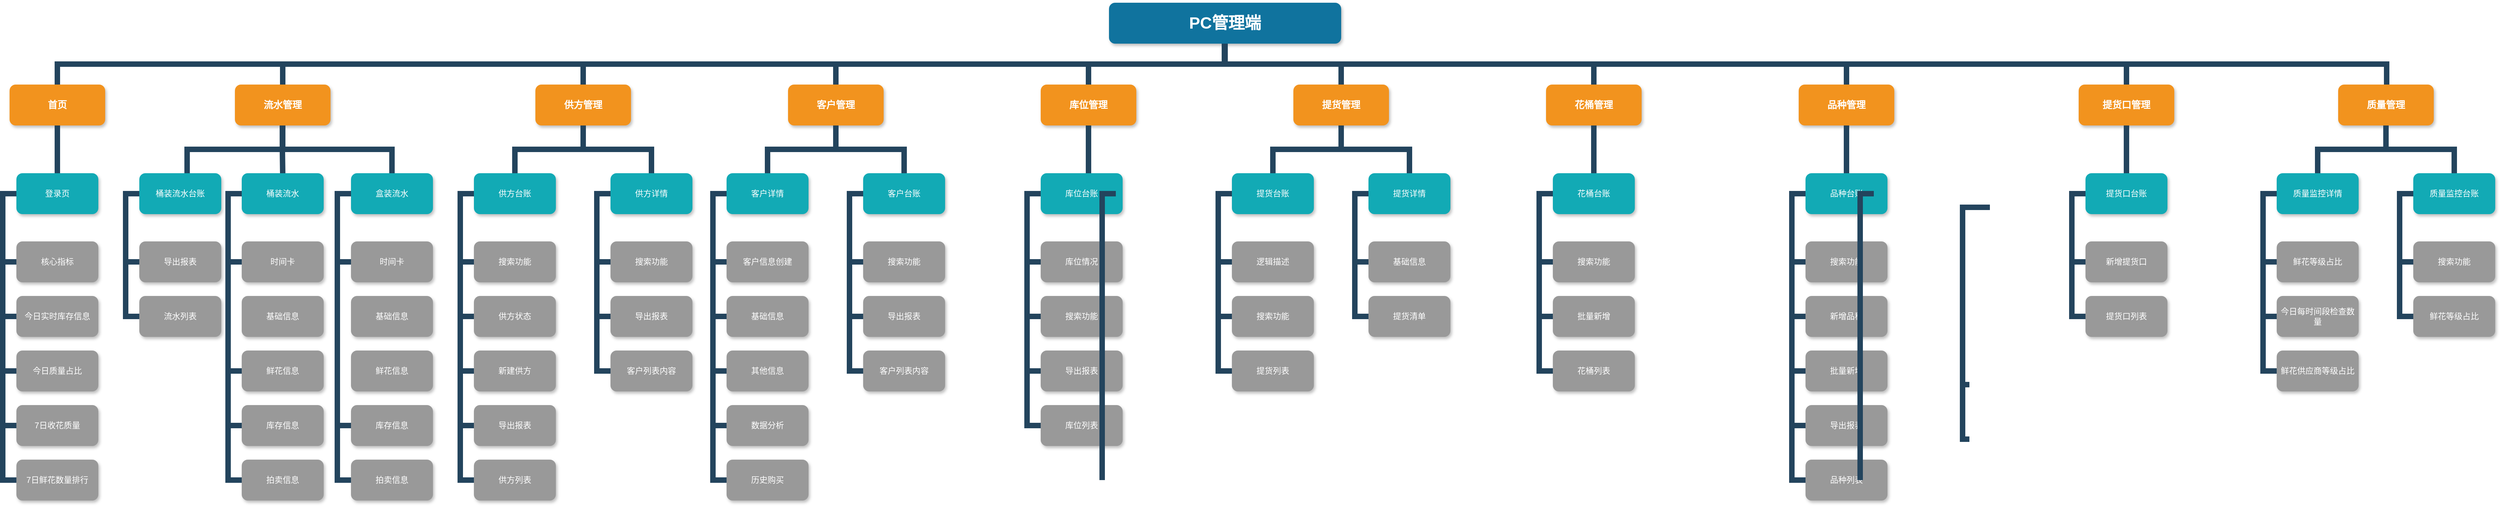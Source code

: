 <mxfile version="24.0.7" type="github">
  <diagram name="Page-1" id="64c3da0e-402f-94eb-ee01-a36477274f13">
    <mxGraphModel dx="3188" dy="1124" grid="1" gridSize="10" guides="1" tooltips="1" connect="1" arrows="1" fold="1" page="1" pageScale="1" pageWidth="1169" pageHeight="826" background="none" math="0" shadow="0">
      <root>
        <mxCell id="0" />
        <mxCell id="1" parent="0" />
        <mxCell id="2" value="PC管理端" style="whiteSpace=wrap;rounded=1;shadow=1;fillColor=#10739E;strokeColor=none;fontColor=#FFFFFF;fontStyle=1;fontSize=24" parent="1" vertex="1">
          <mxGeometry x="1000" y="50" width="340" height="60" as="geometry" />
        </mxCell>
        <mxCell id="3" value="供方管理" style="whiteSpace=wrap;rounded=1;fillColor=#F2931E;strokeColor=none;shadow=1;fontColor=#FFFFFF;fontStyle=1;fontSize=14" parent="1" vertex="1">
          <mxGeometry x="160" y="170.0" width="140" height="60" as="geometry" />
        </mxCell>
        <mxCell id="4" value="客户管理" style="whiteSpace=wrap;rounded=1;fillColor=#F2931E;strokeColor=none;shadow=1;fontColor=#FFFFFF;fontStyle=1;fontSize=14" parent="1" vertex="1">
          <mxGeometry x="530" y="170.0" width="140" height="60" as="geometry" />
        </mxCell>
        <mxCell id="5" value="品种管理" style="whiteSpace=wrap;rounded=1;fillColor=#F2931E;strokeColor=none;shadow=1;fontColor=#FFFFFF;fontStyle=1;fontSize=14" parent="1" vertex="1">
          <mxGeometry x="2010" y="170.0" width="140" height="60" as="geometry" />
        </mxCell>
        <mxCell id="6" value="库位管理" style="whiteSpace=wrap;rounded=1;fillColor=#F2931E;strokeColor=none;shadow=1;fontColor=#FFFFFF;fontStyle=1;fontSize=14" parent="1" vertex="1">
          <mxGeometry x="900" y="170.0" width="140" height="60" as="geometry" />
        </mxCell>
        <mxCell id="7" value="提货管理" style="whiteSpace=wrap;rounded=1;fillColor=#F2931E;strokeColor=none;shadow=1;fontColor=#FFFFFF;fontStyle=1;fontSize=14" parent="1" vertex="1">
          <mxGeometry x="1270" y="170.0" width="140" height="60" as="geometry" />
        </mxCell>
        <mxCell id="8" value="花桶管理" style="whiteSpace=wrap;rounded=1;fillColor=#F2931E;strokeColor=none;shadow=1;fontColor=#FFFFFF;fontStyle=1;fontSize=14" parent="1" vertex="1">
          <mxGeometry x="1640" y="170.0" width="140" height="60" as="geometry" />
        </mxCell>
        <mxCell id="10" value="供方台账" style="whiteSpace=wrap;rounded=1;fillColor=#12AAB5;strokeColor=none;shadow=1;fontColor=#FFFFFF;" parent="1" vertex="1">
          <mxGeometry x="70" y="300.0" width="120" height="60" as="geometry" />
        </mxCell>
        <mxCell id="12" value="供方详情" style="whiteSpace=wrap;rounded=1;fillColor=#12AAB5;strokeColor=none;shadow=1;fontColor=#FFFFFF;" parent="1" vertex="1">
          <mxGeometry x="270" y="300.0" width="120" height="60" as="geometry" />
        </mxCell>
        <mxCell id="23" value="搜索功能" style="whiteSpace=wrap;rounded=1;fillColor=#999999;strokeColor=none;shadow=1;fontColor=#FFFFFF;fontStyle=0" parent="1" vertex="1">
          <mxGeometry x="70.0" y="400.0" width="120" height="60" as="geometry" />
        </mxCell>
        <mxCell id="24" value="供方状态" style="whiteSpace=wrap;rounded=1;fillColor=#999999;strokeColor=none;shadow=1;fontColor=#FFFFFF;fontStyle=0" parent="1" vertex="1">
          <mxGeometry x="70.0" y="480.0" width="120" height="60" as="geometry" />
        </mxCell>
        <mxCell id="25" value="新建供方" style="whiteSpace=wrap;rounded=1;fillColor=#999999;strokeColor=none;shadow=1;fontColor=#FFFFFF;fontStyle=0" parent="1" vertex="1">
          <mxGeometry x="70.0" y="560.0" width="120" height="60" as="geometry" />
        </mxCell>
        <mxCell id="26" value="导出报表" style="whiteSpace=wrap;rounded=1;fillColor=#999999;strokeColor=none;shadow=1;fontColor=#FFFFFF;fontStyle=0" parent="1" vertex="1">
          <mxGeometry x="70.0" y="640.0" width="120" height="60" as="geometry" />
        </mxCell>
        <mxCell id="27" value="供方列表" style="whiteSpace=wrap;rounded=1;fillColor=#999999;strokeColor=none;shadow=1;fontColor=#FFFFFF;fontStyle=0" parent="1" vertex="1">
          <mxGeometry x="70.0" y="720.0" width="120" height="60" as="geometry" />
        </mxCell>
        <mxCell id="38" value="搜索功能" style="whiteSpace=wrap;rounded=1;fillColor=#999999;strokeColor=none;shadow=1;fontColor=#FFFFFF;fontStyle=0" parent="1" vertex="1">
          <mxGeometry x="270.0" y="400.0" width="120" height="60" as="geometry" />
        </mxCell>
        <mxCell id="39" value="导出报表" style="whiteSpace=wrap;rounded=1;fillColor=#999999;strokeColor=none;shadow=1;fontColor=#FFFFFF;fontStyle=0" parent="1" vertex="1">
          <mxGeometry x="270.0" y="480.0" width="120" height="60" as="geometry" />
        </mxCell>
        <mxCell id="40" value="客户列表内容" style="whiteSpace=wrap;rounded=1;fillColor=#999999;strokeColor=none;shadow=1;fontColor=#FFFFFF;fontStyle=0" parent="1" vertex="1">
          <mxGeometry x="270.0" y="560.0" width="120" height="60" as="geometry" />
        </mxCell>
        <mxCell id="43" value="客户详情" style="whiteSpace=wrap;rounded=1;fillColor=#12AAB5;strokeColor=none;shadow=1;fontColor=#FFFFFF;" parent="1" vertex="1">
          <mxGeometry x="440.0" y="300.0" width="120" height="60" as="geometry" />
        </mxCell>
        <mxCell id="44" value="客户台账" style="whiteSpace=wrap;rounded=1;fillColor=#12AAB5;strokeColor=none;shadow=1;fontColor=#FFFFFF;" parent="1" vertex="1">
          <mxGeometry x="640.0" y="300.0" width="120" height="60" as="geometry" />
        </mxCell>
        <mxCell id="45" value="客户信息创建" style="whiteSpace=wrap;rounded=1;fillColor=#999999;strokeColor=none;shadow=1;fontColor=#FFFFFF;fontStyle=0" parent="1" vertex="1">
          <mxGeometry x="440.0" y="400.0" width="120" height="60" as="geometry" />
        </mxCell>
        <mxCell id="46" value="基础信息" style="whiteSpace=wrap;rounded=1;fillColor=#999999;strokeColor=none;shadow=1;fontColor=#FFFFFF;fontStyle=0" parent="1" vertex="1">
          <mxGeometry x="440.0" y="480.0" width="120" height="60" as="geometry" />
        </mxCell>
        <mxCell id="47" value="其他信息" style="whiteSpace=wrap;rounded=1;fillColor=#999999;strokeColor=none;shadow=1;fontColor=#FFFFFF;fontStyle=0" parent="1" vertex="1">
          <mxGeometry x="440.0" y="560.0" width="120" height="60" as="geometry" />
        </mxCell>
        <mxCell id="48" value="数据分析" style="whiteSpace=wrap;rounded=1;fillColor=#999999;strokeColor=none;shadow=1;fontColor=#FFFFFF;fontStyle=0" parent="1" vertex="1">
          <mxGeometry x="440" y="640.0" width="120" height="60" as="geometry" />
        </mxCell>
        <mxCell id="49" value="历史购买" style="whiteSpace=wrap;rounded=1;fillColor=#999999;strokeColor=none;shadow=1;fontColor=#FFFFFF;fontStyle=0" parent="1" vertex="1">
          <mxGeometry x="440.0" y="720.0" width="120" height="60" as="geometry" />
        </mxCell>
        <mxCell id="50" value="搜索功能" style="whiteSpace=wrap;rounded=1;fillColor=#999999;strokeColor=none;shadow=1;fontColor=#FFFFFF;fontStyle=0" parent="1" vertex="1">
          <mxGeometry x="640.0" y="400.0" width="120" height="60" as="geometry" />
        </mxCell>
        <mxCell id="51" value="导出报表" style="whiteSpace=wrap;rounded=1;fillColor=#999999;strokeColor=none;shadow=1;fontColor=#FFFFFF;fontStyle=0" parent="1" vertex="1">
          <mxGeometry x="640.0" y="480.0" width="120" height="60" as="geometry" />
        </mxCell>
        <mxCell id="52" value="客户列表内容" style="whiteSpace=wrap;rounded=1;fillColor=#999999;strokeColor=none;shadow=1;fontColor=#FFFFFF;fontStyle=0" parent="1" vertex="1">
          <mxGeometry x="640.0" y="560.0" width="120" height="60" as="geometry" />
        </mxCell>
        <mxCell id="103" value="" style="edgeStyle=elbowEdgeStyle;elbow=vertical;rounded=0;fontColor=#000000;endArrow=none;endFill=0;strokeWidth=8;strokeColor=#23445D;" parent="1" source="3" target="10" edge="1">
          <mxGeometry width="100" height="100" relative="1" as="geometry">
            <mxPoint x="20" y="290" as="sourcePoint" />
            <mxPoint x="120" y="190" as="targetPoint" />
          </mxGeometry>
        </mxCell>
        <mxCell id="104" value="" style="edgeStyle=elbowEdgeStyle;elbow=vertical;rounded=0;fontColor=#000000;endArrow=none;endFill=0;strokeWidth=8;strokeColor=#23445D;" parent="1" source="3" target="12" edge="1">
          <mxGeometry width="100" height="100" relative="1" as="geometry">
            <mxPoint x="360" y="290" as="sourcePoint" />
            <mxPoint x="460" y="190" as="targetPoint" />
          </mxGeometry>
        </mxCell>
        <mxCell id="105" value="" style="edgeStyle=elbowEdgeStyle;elbow=horizontal;rounded=0;fontColor=#000000;endArrow=none;endFill=0;strokeWidth=8;strokeColor=#23445D;" parent="1" source="10" target="23" edge="1">
          <mxGeometry width="100" height="100" relative="1" as="geometry">
            <mxPoint x="10" y="480" as="sourcePoint" />
            <mxPoint x="110" y="380" as="targetPoint" />
            <Array as="points">
              <mxPoint x="50" y="380" />
            </Array>
          </mxGeometry>
        </mxCell>
        <mxCell id="106" value="" style="edgeStyle=elbowEdgeStyle;elbow=horizontal;rounded=0;fontColor=#000000;endArrow=none;endFill=0;strokeWidth=8;strokeColor=#23445D;" parent="1" source="10" target="24" edge="1">
          <mxGeometry width="100" height="100" relative="1" as="geometry">
            <mxPoint x="80" y="340" as="sourcePoint" />
            <mxPoint x="80" y="440" as="targetPoint" />
            <Array as="points">
              <mxPoint x="50" y="400" />
            </Array>
          </mxGeometry>
        </mxCell>
        <mxCell id="107" value="" style="edgeStyle=elbowEdgeStyle;elbow=horizontal;rounded=0;fontColor=#000000;endArrow=none;endFill=0;strokeWidth=8;strokeColor=#23445D;" parent="1" source="10" target="27" edge="1">
          <mxGeometry width="100" height="100" relative="1" as="geometry">
            <mxPoint x="80" y="340" as="sourcePoint" />
            <mxPoint x="80" y="440" as="targetPoint" />
            <Array as="points">
              <mxPoint x="50" y="540" />
            </Array>
          </mxGeometry>
        </mxCell>
        <mxCell id="109" value="" style="edgeStyle=elbowEdgeStyle;elbow=horizontal;rounded=0;fontColor=#000000;endArrow=none;endFill=0;strokeWidth=8;strokeColor=#23445D;" parent="1" source="10" target="26" edge="1">
          <mxGeometry width="100" height="100" relative="1" as="geometry">
            <mxPoint x="100" y="360" as="sourcePoint" />
            <mxPoint x="100" y="460" as="targetPoint" />
            <Array as="points">
              <mxPoint x="50" y="410" />
            </Array>
          </mxGeometry>
        </mxCell>
        <mxCell id="110" value="" style="edgeStyle=elbowEdgeStyle;elbow=horizontal;rounded=0;fontColor=#000000;endArrow=none;endFill=0;strokeWidth=8;strokeColor=#23445D;" parent="1" source="10" target="25" edge="1">
          <mxGeometry width="100" height="100" relative="1" as="geometry">
            <mxPoint x="110" y="370" as="sourcePoint" />
            <mxPoint x="110" y="470" as="targetPoint" />
            <Array as="points">
              <mxPoint x="50" y="430" />
            </Array>
          </mxGeometry>
        </mxCell>
        <mxCell id="111" value="" style="edgeStyle=elbowEdgeStyle;elbow=horizontal;rounded=0;fontColor=#000000;endArrow=none;endFill=0;strokeWidth=8;strokeColor=#23445D;" parent="1" target="38" edge="1">
          <mxGeometry width="100" height="100" relative="1" as="geometry">
            <mxPoint x="260" y="330.0" as="sourcePoint" />
            <mxPoint x="260" y="430.0" as="targetPoint" />
            <Array as="points">
              <mxPoint x="250" y="380" />
            </Array>
          </mxGeometry>
        </mxCell>
        <mxCell id="112" value="" style="edgeStyle=elbowEdgeStyle;elbow=horizontal;rounded=0;fontColor=#000000;endArrow=none;endFill=0;strokeWidth=8;strokeColor=#23445D;" parent="1" source="12" target="39" edge="1">
          <mxGeometry width="100" height="100" relative="1" as="geometry">
            <mxPoint x="260" y="330.0" as="sourcePoint" />
            <mxPoint x="260" y="510.0" as="targetPoint" />
            <Array as="points">
              <mxPoint x="250" y="420" />
            </Array>
          </mxGeometry>
        </mxCell>
        <mxCell id="115" value="" style="edgeStyle=elbowEdgeStyle;elbow=horizontal;rounded=0;fontColor=#000000;endArrow=none;endFill=0;strokeWidth=8;strokeColor=#23445D;" parent="1" source="12" target="40" edge="1">
          <mxGeometry width="100" height="100" relative="1" as="geometry">
            <mxPoint x="260" y="330.0" as="sourcePoint" />
            <mxPoint x="260" y="590.0" as="targetPoint" />
            <Array as="points">
              <mxPoint x="250" y="460" />
            </Array>
          </mxGeometry>
        </mxCell>
        <mxCell id="116" value="" style="edgeStyle=elbowEdgeStyle;elbow=vertical;rounded=0;fontColor=#000000;endArrow=none;endFill=0;strokeWidth=8;strokeColor=#23445D;" parent="1" source="4" target="43" edge="1">
          <mxGeometry width="100" height="100" relative="1" as="geometry">
            <mxPoint x="240" y="240.0" as="sourcePoint" />
            <mxPoint x="140" y="310" as="targetPoint" />
          </mxGeometry>
        </mxCell>
        <mxCell id="117" value="" style="edgeStyle=elbowEdgeStyle;elbow=vertical;rounded=0;fontColor=#000000;endArrow=none;endFill=0;strokeWidth=8;strokeColor=#23445D;" parent="1" source="4" target="44" edge="1">
          <mxGeometry width="100" height="100" relative="1" as="geometry">
            <mxPoint x="240" y="240.0" as="sourcePoint" />
            <mxPoint x="340" y="310" as="targetPoint" />
          </mxGeometry>
        </mxCell>
        <mxCell id="118" value="" style="edgeStyle=elbowEdgeStyle;elbow=horizontal;rounded=0;fontColor=#000000;endArrow=none;endFill=0;strokeWidth=8;strokeColor=#23445D;" parent="1" source="43" target="45" edge="1">
          <mxGeometry width="100" height="100" relative="1" as="geometry">
            <mxPoint x="420" y="330.0" as="sourcePoint" />
            <mxPoint x="430.0" y="430" as="targetPoint" />
            <Array as="points">
              <mxPoint x="420" y="380" />
            </Array>
          </mxGeometry>
        </mxCell>
        <mxCell id="119" value="" style="edgeStyle=elbowEdgeStyle;elbow=horizontal;rounded=0;fontColor=#000000;endArrow=none;endFill=0;strokeWidth=8;strokeColor=#23445D;" parent="1" source="43" target="46" edge="1">
          <mxGeometry width="100" height="100" relative="1" as="geometry">
            <mxPoint x="430" y="330" as="sourcePoint" />
            <mxPoint x="430.0" y="510" as="targetPoint" />
            <Array as="points">
              <mxPoint x="420" y="420" />
            </Array>
          </mxGeometry>
        </mxCell>
        <mxCell id="120" value="" style="edgeStyle=elbowEdgeStyle;elbow=horizontal;rounded=0;fontColor=#000000;endArrow=none;endFill=0;strokeWidth=8;strokeColor=#23445D;" parent="1" source="43" target="49" edge="1">
          <mxGeometry width="100" height="100" relative="1" as="geometry">
            <mxPoint x="430" y="330" as="sourcePoint" />
            <mxPoint x="430" y="750" as="targetPoint" />
            <Array as="points">
              <mxPoint x="420" y="550" />
            </Array>
          </mxGeometry>
        </mxCell>
        <mxCell id="121" value="" style="edgeStyle=elbowEdgeStyle;elbow=horizontal;rounded=0;fontColor=#000000;endArrow=none;endFill=0;strokeWidth=8;strokeColor=#23445D;" parent="1" source="43" target="48" edge="1">
          <mxGeometry width="100" height="100" relative="1" as="geometry">
            <mxPoint x="430" y="330" as="sourcePoint" />
            <mxPoint x="430" y="670" as="targetPoint" />
            <Array as="points">
              <mxPoint x="420" y="500" />
            </Array>
          </mxGeometry>
        </mxCell>
        <mxCell id="122" value="" style="edgeStyle=elbowEdgeStyle;elbow=horizontal;rounded=0;fontColor=#000000;endArrow=none;endFill=0;strokeWidth=8;strokeColor=#23445D;" parent="1" source="43" target="47" edge="1">
          <mxGeometry width="100" height="100" relative="1" as="geometry">
            <mxPoint x="430" y="330" as="sourcePoint" />
            <mxPoint x="430.0" y="590" as="targetPoint" />
            <Array as="points">
              <mxPoint x="420" y="470" />
            </Array>
          </mxGeometry>
        </mxCell>
        <mxCell id="123" value="" style="edgeStyle=elbowEdgeStyle;elbow=horizontal;rounded=0;fontColor=#000000;endArrow=none;endFill=0;strokeWidth=8;strokeColor=#23445D;" parent="1" source="44" target="50" edge="1">
          <mxGeometry width="100" height="100" relative="1" as="geometry">
            <mxPoint x="610" y="330.0" as="sourcePoint" />
            <mxPoint x="620.0" y="430" as="targetPoint" />
            <Array as="points">
              <mxPoint x="620" y="380" />
            </Array>
          </mxGeometry>
        </mxCell>
        <mxCell id="124" value="" style="edgeStyle=elbowEdgeStyle;elbow=horizontal;rounded=0;fontColor=#000000;endArrow=none;endFill=0;strokeWidth=8;strokeColor=#23445D;" parent="1" source="44" target="51" edge="1">
          <mxGeometry width="100" height="100" relative="1" as="geometry">
            <mxPoint x="620" y="330" as="sourcePoint" />
            <mxPoint x="620.0" y="510" as="targetPoint" />
            <Array as="points">
              <mxPoint x="620" y="420" />
            </Array>
          </mxGeometry>
        </mxCell>
        <mxCell id="127" value="" style="edgeStyle=elbowEdgeStyle;elbow=horizontal;rounded=0;fontColor=#000000;endArrow=none;endFill=0;strokeWidth=8;strokeColor=#23445D;" parent="1" source="44" target="52" edge="1">
          <mxGeometry width="100" height="100" relative="1" as="geometry">
            <mxPoint x="620" y="330" as="sourcePoint" />
            <mxPoint x="620.0" y="590" as="targetPoint" />
            <Array as="points">
              <mxPoint x="620" y="470" />
            </Array>
          </mxGeometry>
        </mxCell>
        <mxCell id="133" value="库位台账" style="whiteSpace=wrap;rounded=1;fillColor=#12AAB5;strokeColor=none;shadow=1;fontColor=#FFFFFF;" parent="1" vertex="1">
          <mxGeometry x="900.0" y="300.0" width="120" height="60" as="geometry" />
        </mxCell>
        <mxCell id="135" value="库位情况" style="whiteSpace=wrap;rounded=1;fillColor=#999999;strokeColor=none;shadow=1;fontColor=#FFFFFF;fontStyle=0" parent="1" vertex="1">
          <mxGeometry x="900.0" y="400.0" width="120" height="60" as="geometry" />
        </mxCell>
        <mxCell id="136" value="搜索功能" style="whiteSpace=wrap;rounded=1;fillColor=#999999;strokeColor=none;shadow=1;fontColor=#FFFFFF;fontStyle=0" parent="1" vertex="1">
          <mxGeometry x="900.0" y="480.0" width="120" height="60" as="geometry" />
        </mxCell>
        <mxCell id="137" value="导出报表" style="whiteSpace=wrap;rounded=1;fillColor=#999999;strokeColor=none;shadow=1;fontColor=#FFFFFF;fontStyle=0" parent="1" vertex="1">
          <mxGeometry x="900.0" y="560.0" width="120" height="60" as="geometry" />
        </mxCell>
        <mxCell id="138" value="库位列表" style="whiteSpace=wrap;rounded=1;fillColor=#999999;strokeColor=none;shadow=1;fontColor=#FFFFFF;fontStyle=0" parent="1" vertex="1">
          <mxGeometry x="900" y="640.0" width="120" height="60" as="geometry" />
        </mxCell>
        <mxCell id="145" value="" style="edgeStyle=elbowEdgeStyle;elbow=horizontal;rounded=0;fontColor=#000000;endArrow=none;endFill=0;strokeWidth=8;strokeColor=#23445D;" parent="1" source="133" target="135" edge="1">
          <mxGeometry width="100" height="100" relative="1" as="geometry">
            <mxPoint x="880" y="330.0" as="sourcePoint" />
            <mxPoint x="890.0" y="430" as="targetPoint" />
            <Array as="points">
              <mxPoint x="880" y="380" />
            </Array>
          </mxGeometry>
        </mxCell>
        <mxCell id="146" value="" style="edgeStyle=elbowEdgeStyle;elbow=horizontal;rounded=0;fontColor=#000000;endArrow=none;endFill=0;strokeWidth=8;strokeColor=#23445D;" parent="1" source="133" target="136" edge="1">
          <mxGeometry width="100" height="100" relative="1" as="geometry">
            <mxPoint x="890" y="330" as="sourcePoint" />
            <mxPoint x="890.0" y="510" as="targetPoint" />
            <Array as="points">
              <mxPoint x="880" y="420" />
            </Array>
          </mxGeometry>
        </mxCell>
        <mxCell id="148" value="" style="edgeStyle=elbowEdgeStyle;elbow=horizontal;rounded=0;fontColor=#000000;endArrow=none;endFill=0;strokeWidth=8;strokeColor=#23445D;" parent="1" source="133" target="138" edge="1">
          <mxGeometry width="100" height="100" relative="1" as="geometry">
            <mxPoint x="890" y="330" as="sourcePoint" />
            <mxPoint x="890" y="670" as="targetPoint" />
            <Array as="points">
              <mxPoint x="880" y="500" />
            </Array>
          </mxGeometry>
        </mxCell>
        <mxCell id="149" value="" style="edgeStyle=elbowEdgeStyle;elbow=horizontal;rounded=0;fontColor=#000000;endArrow=none;endFill=0;strokeWidth=8;strokeColor=#23445D;" parent="1" source="133" target="137" edge="1">
          <mxGeometry width="100" height="100" relative="1" as="geometry">
            <mxPoint x="890" y="330" as="sourcePoint" />
            <mxPoint x="890.0" y="590" as="targetPoint" />
            <Array as="points">
              <mxPoint x="880" y="470" />
            </Array>
          </mxGeometry>
        </mxCell>
        <mxCell id="150" value="" style="edgeStyle=elbowEdgeStyle;elbow=horizontal;rounded=0;fontColor=#000000;endArrow=none;endFill=0;strokeWidth=8;strokeColor=#23445D;" parent="1" target="140" edge="1">
          <mxGeometry width="100" height="100" relative="1" as="geometry">
            <mxPoint x="1010" y="330" as="sourcePoint" />
            <mxPoint x="990.0" y="430" as="targetPoint" />
            <Array as="points">
              <mxPoint x="990" y="380" />
            </Array>
          </mxGeometry>
        </mxCell>
        <mxCell id="151" value="" style="edgeStyle=elbowEdgeStyle;elbow=horizontal;rounded=0;fontColor=#000000;endArrow=none;endFill=0;strokeWidth=8;strokeColor=#23445D;" parent="1" target="141" edge="1">
          <mxGeometry width="100" height="100" relative="1" as="geometry">
            <mxPoint x="1010" y="330" as="sourcePoint" />
            <mxPoint x="990.0" y="510" as="targetPoint" />
            <Array as="points">
              <mxPoint x="990" y="420" />
            </Array>
          </mxGeometry>
        </mxCell>
        <mxCell id="152" value="" style="edgeStyle=elbowEdgeStyle;elbow=horizontal;rounded=0;fontColor=#000000;endArrow=none;endFill=0;strokeWidth=8;strokeColor=#23445D;" parent="1" target="144" edge="1">
          <mxGeometry width="100" height="100" relative="1" as="geometry">
            <mxPoint x="1010" y="330" as="sourcePoint" />
            <mxPoint x="990" y="750" as="targetPoint" />
            <Array as="points">
              <mxPoint x="990" y="540" />
            </Array>
          </mxGeometry>
        </mxCell>
        <mxCell id="153" value="" style="edgeStyle=elbowEdgeStyle;elbow=horizontal;rounded=0;fontColor=#000000;endArrow=none;endFill=0;strokeWidth=8;strokeColor=#23445D;" parent="1" target="143" edge="1">
          <mxGeometry width="100" height="100" relative="1" as="geometry">
            <mxPoint x="1010" y="330" as="sourcePoint" />
            <mxPoint x="990" y="670" as="targetPoint" />
            <Array as="points">
              <mxPoint x="990" y="500" />
            </Array>
          </mxGeometry>
        </mxCell>
        <mxCell id="154" value="" style="edgeStyle=elbowEdgeStyle;elbow=horizontal;rounded=0;fontColor=#000000;endArrow=none;endFill=0;strokeWidth=8;strokeColor=#23445D;" parent="1" target="142" edge="1">
          <mxGeometry width="100" height="100" relative="1" as="geometry">
            <mxPoint x="1010" y="330" as="sourcePoint" />
            <mxPoint x="990.0" y="590" as="targetPoint" />
            <Array as="points">
              <mxPoint x="990" y="470" />
            </Array>
          </mxGeometry>
        </mxCell>
        <mxCell id="155" value="提货台账" style="whiteSpace=wrap;rounded=1;fillColor=#12AAB5;strokeColor=none;shadow=1;fontColor=#FFFFFF;" parent="1" vertex="1">
          <mxGeometry x="1180.0" y="300.0" width="120" height="60" as="geometry" />
        </mxCell>
        <mxCell id="156" value="提货详情" style="whiteSpace=wrap;rounded=1;fillColor=#12AAB5;strokeColor=none;shadow=1;fontColor=#FFFFFF;" parent="1" vertex="1">
          <mxGeometry x="1380.0" y="300.0" width="120" height="60" as="geometry" />
        </mxCell>
        <mxCell id="157" value="逻辑描述" style="whiteSpace=wrap;rounded=1;fillColor=#999999;strokeColor=none;shadow=1;fontColor=#FFFFFF;fontStyle=0" parent="1" vertex="1">
          <mxGeometry x="1180.0" y="400.0" width="120" height="60" as="geometry" />
        </mxCell>
        <mxCell id="158" value="搜索功能" style="whiteSpace=wrap;rounded=1;fillColor=#999999;strokeColor=none;shadow=1;fontColor=#FFFFFF;fontStyle=0" parent="1" vertex="1">
          <mxGeometry x="1180" y="480.0" width="120" height="60" as="geometry" />
        </mxCell>
        <mxCell id="159" value="提货列表" style="whiteSpace=wrap;rounded=1;fillColor=#999999;strokeColor=none;shadow=1;fontColor=#FFFFFF;fontStyle=0" parent="1" vertex="1">
          <mxGeometry x="1180.0" y="560.0" width="120" height="60" as="geometry" />
        </mxCell>
        <mxCell id="162" value="基础信息" style="whiteSpace=wrap;rounded=1;fillColor=#999999;strokeColor=none;shadow=1;fontColor=#FFFFFF;fontStyle=0" parent="1" vertex="1">
          <mxGeometry x="1380.0" y="400.0" width="120" height="60" as="geometry" />
        </mxCell>
        <mxCell id="163" value="提货清单" style="whiteSpace=wrap;rounded=1;fillColor=#999999;strokeColor=none;shadow=1;fontColor=#FFFFFF;fontStyle=0" parent="1" vertex="1">
          <mxGeometry x="1380.0" y="480.0" width="120" height="60" as="geometry" />
        </mxCell>
        <mxCell id="167" value="" style="edgeStyle=elbowEdgeStyle;elbow=horizontal;rounded=0;fontColor=#000000;endArrow=none;endFill=0;strokeWidth=8;strokeColor=#23445D;" parent="1" source="155" target="157" edge="1">
          <mxGeometry width="100" height="100" relative="1" as="geometry">
            <mxPoint x="1160" y="330.0" as="sourcePoint" />
            <mxPoint x="1170.0" y="430.0" as="targetPoint" />
            <Array as="points">
              <mxPoint x="1160" y="380.0" />
            </Array>
          </mxGeometry>
        </mxCell>
        <mxCell id="168" value="" style="edgeStyle=elbowEdgeStyle;elbow=horizontal;rounded=0;fontColor=#000000;endArrow=none;endFill=0;strokeWidth=8;strokeColor=#23445D;" parent="1" source="155" target="158" edge="1">
          <mxGeometry width="100" height="100" relative="1" as="geometry">
            <mxPoint x="1170" y="330.0" as="sourcePoint" />
            <mxPoint x="1170.0" y="510.0" as="targetPoint" />
            <Array as="points">
              <mxPoint x="1160" y="420.0" />
            </Array>
          </mxGeometry>
        </mxCell>
        <mxCell id="171" value="" style="edgeStyle=elbowEdgeStyle;elbow=horizontal;rounded=0;fontColor=#000000;endArrow=none;endFill=0;strokeWidth=8;strokeColor=#23445D;" parent="1" source="155" target="159" edge="1">
          <mxGeometry width="100" height="100" relative="1" as="geometry">
            <mxPoint x="1170" y="330.0" as="sourcePoint" />
            <mxPoint x="1170.0" y="590.0" as="targetPoint" />
            <Array as="points">
              <mxPoint x="1160" y="470.0" />
            </Array>
          </mxGeometry>
        </mxCell>
        <mxCell id="172" value="" style="edgeStyle=elbowEdgeStyle;elbow=horizontal;rounded=0;fontColor=#000000;endArrow=none;endFill=0;strokeWidth=8;strokeColor=#23445D;" parent="1" source="156" target="162" edge="1">
          <mxGeometry width="100" height="100" relative="1" as="geometry">
            <mxPoint x="1350" y="330.0" as="sourcePoint" />
            <mxPoint x="1360.0" y="430.0" as="targetPoint" />
            <Array as="points">
              <mxPoint x="1360" y="380.0" />
            </Array>
          </mxGeometry>
        </mxCell>
        <mxCell id="173" value="" style="edgeStyle=elbowEdgeStyle;elbow=horizontal;rounded=0;fontColor=#000000;endArrow=none;endFill=0;strokeWidth=8;strokeColor=#23445D;" parent="1" source="156" target="163" edge="1">
          <mxGeometry width="100" height="100" relative="1" as="geometry">
            <mxPoint x="1360" y="330.0" as="sourcePoint" />
            <mxPoint x="1360.0" y="510.0" as="targetPoint" />
            <Array as="points">
              <mxPoint x="1360" y="420.0" />
            </Array>
          </mxGeometry>
        </mxCell>
        <mxCell id="177" value="花桶台账" style="whiteSpace=wrap;rounded=1;fillColor=#12AAB5;strokeColor=none;shadow=1;fontColor=#FFFFFF;" parent="1" vertex="1">
          <mxGeometry x="1650.0" y="300.0" width="120" height="60" as="geometry" />
        </mxCell>
        <mxCell id="179" value="搜索功能" style="whiteSpace=wrap;rounded=1;fillColor=#999999;strokeColor=none;shadow=1;fontColor=#FFFFFF;fontStyle=0" parent="1" vertex="1">
          <mxGeometry x="1650.0" y="400.0" width="120" height="60" as="geometry" />
        </mxCell>
        <mxCell id="180" value="批量新增" style="whiteSpace=wrap;rounded=1;fillColor=#999999;strokeColor=none;shadow=1;fontColor=#FFFFFF;fontStyle=0" parent="1" vertex="1">
          <mxGeometry x="1650" y="480.0" width="120" height="60" as="geometry" />
        </mxCell>
        <mxCell id="181" value="花桶列表" style="whiteSpace=wrap;rounded=1;fillColor=#999999;strokeColor=none;shadow=1;fontColor=#FFFFFF;fontStyle=0" parent="1" vertex="1">
          <mxGeometry x="1650.0" y="560.0" width="120" height="60" as="geometry" />
        </mxCell>
        <mxCell id="189" value="" style="edgeStyle=elbowEdgeStyle;elbow=horizontal;rounded=0;fontColor=#000000;endArrow=none;endFill=0;strokeWidth=8;strokeColor=#23445D;" parent="1" source="177" target="179" edge="1">
          <mxGeometry width="100" height="100" relative="1" as="geometry">
            <mxPoint x="1630" y="330.0" as="sourcePoint" />
            <mxPoint x="1640.0" y="430.0" as="targetPoint" />
            <Array as="points">
              <mxPoint x="1630" y="380.0" />
            </Array>
          </mxGeometry>
        </mxCell>
        <mxCell id="190" value="" style="edgeStyle=elbowEdgeStyle;elbow=horizontal;rounded=0;fontColor=#000000;endArrow=none;endFill=0;strokeWidth=8;strokeColor=#23445D;" parent="1" source="177" target="180" edge="1">
          <mxGeometry width="100" height="100" relative="1" as="geometry">
            <mxPoint x="1640" y="330.0" as="sourcePoint" />
            <mxPoint x="1640.0" y="510.0" as="targetPoint" />
            <Array as="points">
              <mxPoint x="1630" y="420.0" />
            </Array>
          </mxGeometry>
        </mxCell>
        <mxCell id="193" value="" style="edgeStyle=elbowEdgeStyle;elbow=horizontal;rounded=0;fontColor=#000000;endArrow=none;endFill=0;strokeWidth=8;strokeColor=#23445D;" parent="1" source="177" target="181" edge="1">
          <mxGeometry width="100" height="100" relative="1" as="geometry">
            <mxPoint x="1640" y="330.0" as="sourcePoint" />
            <mxPoint x="1640.0" y="590.0" as="targetPoint" />
            <Array as="points">
              <mxPoint x="1630" y="470.0" />
            </Array>
          </mxGeometry>
        </mxCell>
        <mxCell id="199" value="品种台账" style="whiteSpace=wrap;rounded=1;fillColor=#12AAB5;strokeColor=none;shadow=1;fontColor=#FFFFFF;" parent="1" vertex="1">
          <mxGeometry x="2020.0" y="300.0" width="120" height="60" as="geometry" />
        </mxCell>
        <mxCell id="201" value="搜索功能" style="whiteSpace=wrap;rounded=1;fillColor=#999999;strokeColor=none;shadow=1;fontColor=#FFFFFF;fontStyle=0" parent="1" vertex="1">
          <mxGeometry x="2020.0" y="400.0" width="120" height="60" as="geometry" />
        </mxCell>
        <mxCell id="202" value="新增品种" style="whiteSpace=wrap;rounded=1;fillColor=#999999;strokeColor=none;shadow=1;fontColor=#FFFFFF;fontStyle=0" parent="1" vertex="1">
          <mxGeometry x="2020" y="480.0" width="120" height="60" as="geometry" />
        </mxCell>
        <mxCell id="203" value="批量新增" style="whiteSpace=wrap;rounded=1;fillColor=#999999;strokeColor=none;shadow=1;fontColor=#FFFFFF;fontStyle=0" parent="1" vertex="1">
          <mxGeometry x="2020.0" y="560.0" width="120" height="60" as="geometry" />
        </mxCell>
        <mxCell id="204" value="导出报表" style="whiteSpace=wrap;rounded=1;fillColor=#999999;strokeColor=none;shadow=1;fontColor=#FFFFFF;fontStyle=0" parent="1" vertex="1">
          <mxGeometry x="2020" y="640.0" width="120" height="60" as="geometry" />
        </mxCell>
        <mxCell id="205" value="品种列表" style="whiteSpace=wrap;rounded=1;fillColor=#999999;strokeColor=none;shadow=1;fontColor=#FFFFFF;fontStyle=0" parent="1" vertex="1">
          <mxGeometry x="2020" y="720.0" width="120" height="60" as="geometry" />
        </mxCell>
        <mxCell id="211" value="" style="edgeStyle=elbowEdgeStyle;elbow=horizontal;rounded=0;fontColor=#000000;endArrow=none;endFill=0;strokeWidth=8;strokeColor=#23445D;" parent="1" source="199" target="201" edge="1">
          <mxGeometry width="100" height="100" relative="1" as="geometry">
            <mxPoint x="2000" y="330.0" as="sourcePoint" />
            <mxPoint x="2010.0" y="430.0" as="targetPoint" />
            <Array as="points">
              <mxPoint x="2000" y="380.0" />
            </Array>
          </mxGeometry>
        </mxCell>
        <mxCell id="212" value="" style="edgeStyle=elbowEdgeStyle;elbow=horizontal;rounded=0;fontColor=#000000;endArrow=none;endFill=0;strokeWidth=8;strokeColor=#23445D;" parent="1" source="199" target="202" edge="1">
          <mxGeometry width="100" height="100" relative="1" as="geometry">
            <mxPoint x="2010" y="330.0" as="sourcePoint" />
            <mxPoint x="2010.0" y="510.0" as="targetPoint" />
            <Array as="points">
              <mxPoint x="2000" y="420.0" />
            </Array>
          </mxGeometry>
        </mxCell>
        <mxCell id="213" value="" style="edgeStyle=elbowEdgeStyle;elbow=horizontal;rounded=0;fontColor=#000000;endArrow=none;endFill=0;strokeWidth=8;strokeColor=#23445D;" parent="1" source="199" target="205" edge="1">
          <mxGeometry width="100" height="100" relative="1" as="geometry">
            <mxPoint x="2010" y="330.0" as="sourcePoint" />
            <mxPoint x="2010" y="750.0" as="targetPoint" />
            <Array as="points">
              <mxPoint x="2000" y="550.0" />
            </Array>
          </mxGeometry>
        </mxCell>
        <mxCell id="214" value="" style="edgeStyle=elbowEdgeStyle;elbow=horizontal;rounded=0;fontColor=#000000;endArrow=none;endFill=0;strokeWidth=8;strokeColor=#23445D;" parent="1" source="199" target="204" edge="1">
          <mxGeometry width="100" height="100" relative="1" as="geometry">
            <mxPoint x="2010" y="330.0" as="sourcePoint" />
            <mxPoint x="2010" y="670.0" as="targetPoint" />
            <Array as="points">
              <mxPoint x="2000" y="500.0" />
            </Array>
          </mxGeometry>
        </mxCell>
        <mxCell id="215" value="" style="edgeStyle=elbowEdgeStyle;elbow=horizontal;rounded=0;fontColor=#000000;endArrow=none;endFill=0;strokeWidth=8;strokeColor=#23445D;" parent="1" source="199" target="203" edge="1">
          <mxGeometry width="100" height="100" relative="1" as="geometry">
            <mxPoint x="2010" y="330.0" as="sourcePoint" />
            <mxPoint x="2010.0" y="590.0" as="targetPoint" />
            <Array as="points">
              <mxPoint x="2000" y="470.0" />
            </Array>
          </mxGeometry>
        </mxCell>
        <mxCell id="216" value="" style="edgeStyle=elbowEdgeStyle;elbow=horizontal;rounded=0;fontColor=#000000;endArrow=none;endFill=0;strokeWidth=8;strokeColor=#23445D;" parent="1" target="206" edge="1">
          <mxGeometry width="100" height="100" relative="1" as="geometry">
            <mxPoint x="2120" y="330.0" as="sourcePoint" />
            <mxPoint x="2100.0" y="430.0" as="targetPoint" />
            <Array as="points">
              <mxPoint x="2100" y="380.0" />
            </Array>
          </mxGeometry>
        </mxCell>
        <mxCell id="217" value="" style="edgeStyle=elbowEdgeStyle;elbow=horizontal;rounded=0;fontColor=#000000;endArrow=none;endFill=0;strokeWidth=8;strokeColor=#23445D;" parent="1" target="207" edge="1">
          <mxGeometry width="100" height="100" relative="1" as="geometry">
            <mxPoint x="2120" y="330.0" as="sourcePoint" />
            <mxPoint x="2100" y="510.0" as="targetPoint" />
            <Array as="points">
              <mxPoint x="2100" y="420.0" />
            </Array>
          </mxGeometry>
        </mxCell>
        <mxCell id="218" value="" style="edgeStyle=elbowEdgeStyle;elbow=horizontal;rounded=0;fontColor=#000000;endArrow=none;endFill=0;strokeWidth=8;strokeColor=#23445D;" parent="1" target="210" edge="1">
          <mxGeometry width="100" height="100" relative="1" as="geometry">
            <mxPoint x="2120" y="330.0" as="sourcePoint" />
            <mxPoint x="2100" y="750.0" as="targetPoint" />
            <Array as="points">
              <mxPoint x="2100" y="540.0" />
            </Array>
          </mxGeometry>
        </mxCell>
        <mxCell id="219" value="" style="edgeStyle=elbowEdgeStyle;elbow=horizontal;rounded=0;fontColor=#000000;endArrow=none;endFill=0;strokeWidth=8;strokeColor=#23445D;" parent="1" target="209" edge="1">
          <mxGeometry width="100" height="100" relative="1" as="geometry">
            <mxPoint x="2120" y="330.0" as="sourcePoint" />
            <mxPoint x="2100" y="670.0" as="targetPoint" />
            <Array as="points">
              <mxPoint x="2100" y="500.0" />
            </Array>
          </mxGeometry>
        </mxCell>
        <mxCell id="220" value="" style="edgeStyle=elbowEdgeStyle;elbow=horizontal;rounded=0;fontColor=#000000;endArrow=none;endFill=0;strokeWidth=8;strokeColor=#23445D;" parent="1" target="208" edge="1">
          <mxGeometry width="100" height="100" relative="1" as="geometry">
            <mxPoint x="2120" y="330.0" as="sourcePoint" />
            <mxPoint x="2100" y="590.0" as="targetPoint" />
            <Array as="points">
              <mxPoint x="2100" y="470.0" />
            </Array>
          </mxGeometry>
        </mxCell>
        <mxCell id="221" value="" style="edgeStyle=elbowEdgeStyle;elbow=vertical;rounded=0;fontColor=#000000;endArrow=none;endFill=0;strokeWidth=8;strokeColor=#23445D;" parent="1" source="6" edge="1">
          <mxGeometry width="100" height="100" relative="1" as="geometry">
            <mxPoint x="780" y="270" as="sourcePoint" />
            <mxPoint x="970" y="300" as="targetPoint" />
            <Array as="points">
              <mxPoint x="970" y="265" />
            </Array>
          </mxGeometry>
        </mxCell>
        <mxCell id="223" value="" style="edgeStyle=elbowEdgeStyle;elbow=vertical;rounded=0;fontColor=#000000;endArrow=none;endFill=0;strokeWidth=8;strokeColor=#23445D;" parent="1" source="7" target="155" edge="1">
          <mxGeometry width="100" height="100" relative="1" as="geometry">
            <mxPoint x="1340" y="300" as="sourcePoint" />
            <mxPoint x="1240" y="190" as="targetPoint" />
          </mxGeometry>
        </mxCell>
        <mxCell id="224" value="" style="edgeStyle=elbowEdgeStyle;elbow=vertical;rounded=0;fontColor=#000000;endArrow=none;endFill=0;strokeWidth=8;strokeColor=#23445D;" parent="1" source="7" target="156" edge="1">
          <mxGeometry width="100" height="100" relative="1" as="geometry">
            <mxPoint x="1430" y="290" as="sourcePoint" />
            <mxPoint x="1530" y="190" as="targetPoint" />
          </mxGeometry>
        </mxCell>
        <mxCell id="225" value="" style="edgeStyle=elbowEdgeStyle;elbow=vertical;rounded=0;fontColor=#000000;endArrow=none;endFill=0;strokeWidth=8;strokeColor=#23445D;" parent="1" source="8" edge="1">
          <mxGeometry width="100" height="100" relative="1" as="geometry">
            <mxPoint x="1550" y="290" as="sourcePoint" />
            <mxPoint x="1710" y="300" as="targetPoint" />
          </mxGeometry>
        </mxCell>
        <mxCell id="227" value="" style="edgeStyle=elbowEdgeStyle;elbow=vertical;rounded=0;fontColor=#000000;endArrow=none;endFill=0;strokeWidth=8;strokeColor=#23445D;" parent="1" source="5" edge="1">
          <mxGeometry width="100" height="100" relative="1" as="geometry">
            <mxPoint x="1900" y="290" as="sourcePoint" />
            <mxPoint x="2080" y="300" as="targetPoint" />
          </mxGeometry>
        </mxCell>
        <mxCell id="229" value="" style="edgeStyle=elbowEdgeStyle;elbow=vertical;rounded=0;fontColor=#000000;endArrow=none;endFill=0;strokeWidth=8;strokeColor=#23445D;" parent="1" source="2" target="3" edge="1">
          <mxGeometry width="100" height="100" relative="1" as="geometry">
            <mxPoint x="540" y="140" as="sourcePoint" />
            <mxPoint x="640" y="40" as="targetPoint" />
          </mxGeometry>
        </mxCell>
        <mxCell id="230" value="" style="edgeStyle=elbowEdgeStyle;elbow=vertical;rounded=0;fontColor=#000000;endArrow=none;endFill=0;strokeWidth=8;strokeColor=#23445D;" parent="1" source="2" target="4" edge="1">
          <mxGeometry width="100" height="100" relative="1" as="geometry">
            <mxPoint x="550" y="150" as="sourcePoint" />
            <mxPoint x="650" y="50" as="targetPoint" />
          </mxGeometry>
        </mxCell>
        <mxCell id="231" value="" style="edgeStyle=elbowEdgeStyle;elbow=vertical;rounded=0;fontColor=#000000;endArrow=none;endFill=0;strokeWidth=8;strokeColor=#23445D;" parent="1" source="2" target="6" edge="1">
          <mxGeometry width="100" height="100" relative="1" as="geometry">
            <mxPoint x="560" y="160" as="sourcePoint" />
            <mxPoint x="660" y="60" as="targetPoint" />
          </mxGeometry>
        </mxCell>
        <mxCell id="232" value="" style="edgeStyle=elbowEdgeStyle;elbow=vertical;rounded=0;fontColor=#000000;endArrow=none;endFill=0;strokeWidth=8;strokeColor=#23445D;" parent="1" source="2" target="7" edge="1">
          <mxGeometry width="100" height="100" relative="1" as="geometry">
            <mxPoint x="570" y="170" as="sourcePoint" />
            <mxPoint x="670" y="70" as="targetPoint" />
          </mxGeometry>
        </mxCell>
        <mxCell id="233" value="" style="edgeStyle=elbowEdgeStyle;elbow=vertical;rounded=0;fontColor=#000000;endArrow=none;endFill=0;strokeWidth=8;strokeColor=#23445D;" parent="1" source="2" target="8" edge="1">
          <mxGeometry width="100" height="100" relative="1" as="geometry">
            <mxPoint x="580" y="180" as="sourcePoint" />
            <mxPoint x="680" y="80" as="targetPoint" />
          </mxGeometry>
        </mxCell>
        <mxCell id="234" value="" style="edgeStyle=elbowEdgeStyle;elbow=vertical;rounded=0;fontColor=#000000;endArrow=none;endFill=0;strokeWidth=8;strokeColor=#23445D;" parent="1" source="2" target="5" edge="1">
          <mxGeometry width="100" height="100" relative="1" as="geometry">
            <mxPoint x="590" y="190" as="sourcePoint" />
            <mxPoint x="690" y="90" as="targetPoint" />
          </mxGeometry>
        </mxCell>
        <mxCell id="D7w64FgP2luklpKjSF0A-240" value="" style="edgeStyle=elbowEdgeStyle;elbow=vertical;rounded=0;fontColor=#000000;endArrow=none;endFill=0;strokeWidth=8;strokeColor=#23445D;entryX=0.5;entryY=0;entryDx=0;entryDy=0;" edge="1" parent="1" target="D7w64FgP2luklpKjSF0A-264">
          <mxGeometry width="100" height="100" relative="1" as="geometry">
            <mxPoint x="1169" y="110" as="sourcePoint" />
            <mxPoint x="2390" y="170" as="targetPoint" />
          </mxGeometry>
        </mxCell>
        <mxCell id="D7w64FgP2luklpKjSF0A-256" value="" style="edgeStyle=elbowEdgeStyle;elbow=horizontal;rounded=0;fontColor=#000000;endArrow=none;endFill=0;strokeWidth=8;strokeColor=#23445D;" edge="1" parent="1" target="D7w64FgP2luklpKjSF0A-248">
          <mxGeometry width="100" height="100" relative="1" as="geometry">
            <mxPoint x="2290" y="350" as="sourcePoint" />
            <mxPoint x="2260" y="690.0" as="targetPoint" />
            <Array as="points">
              <mxPoint x="2250" y="520.0" />
            </Array>
          </mxGeometry>
        </mxCell>
        <mxCell id="D7w64FgP2luklpKjSF0A-257" value="" style="edgeStyle=elbowEdgeStyle;elbow=horizontal;rounded=0;fontColor=#000000;endArrow=none;endFill=0;strokeWidth=8;strokeColor=#23445D;" edge="1" parent="1" target="D7w64FgP2luklpKjSF0A-247">
          <mxGeometry width="100" height="100" relative="1" as="geometry">
            <mxPoint x="2290" y="350" as="sourcePoint" />
            <mxPoint x="2260" y="610.0" as="targetPoint" />
            <Array as="points">
              <mxPoint x="2250" y="490.0" />
            </Array>
          </mxGeometry>
        </mxCell>
        <mxCell id="D7w64FgP2luklpKjSF0A-264" value="提货口管理" style="whiteSpace=wrap;rounded=1;fillColor=#F2931E;strokeColor=none;shadow=1;fontColor=#FFFFFF;fontStyle=1;fontSize=14" vertex="1" parent="1">
          <mxGeometry x="2420" y="170" width="140" height="60" as="geometry" />
        </mxCell>
        <mxCell id="D7w64FgP2luklpKjSF0A-265" value="提货口台账" style="whiteSpace=wrap;rounded=1;fillColor=#12AAB5;strokeColor=none;shadow=1;fontColor=#FFFFFF;" vertex="1" parent="1">
          <mxGeometry x="2430" y="300.0" width="120" height="60" as="geometry" />
        </mxCell>
        <mxCell id="D7w64FgP2luklpKjSF0A-267" value="新增提货口" style="whiteSpace=wrap;rounded=1;fillColor=#999999;strokeColor=none;shadow=1;fontColor=#FFFFFF;fontStyle=0" vertex="1" parent="1">
          <mxGeometry x="2430" y="400.0" width="120" height="60" as="geometry" />
        </mxCell>
        <mxCell id="D7w64FgP2luklpKjSF0A-268" value="提货口列表" style="whiteSpace=wrap;rounded=1;fillColor=#999999;strokeColor=none;shadow=1;fontColor=#FFFFFF;fontStyle=0" vertex="1" parent="1">
          <mxGeometry x="2430" y="480.0" width="120" height="60" as="geometry" />
        </mxCell>
        <mxCell id="D7w64FgP2luklpKjSF0A-277" value="" style="edgeStyle=elbowEdgeStyle;elbow=horizontal;rounded=0;fontColor=#000000;endArrow=none;endFill=0;strokeWidth=8;strokeColor=#23445D;" edge="1" parent="1" source="D7w64FgP2luklpKjSF0A-265" target="D7w64FgP2luklpKjSF0A-267">
          <mxGeometry width="100" height="100" relative="1" as="geometry">
            <mxPoint x="2410" y="330.0" as="sourcePoint" />
            <mxPoint x="2420" y="430.0" as="targetPoint" />
            <Array as="points">
              <mxPoint x="2410" y="380.0" />
            </Array>
          </mxGeometry>
        </mxCell>
        <mxCell id="D7w64FgP2luklpKjSF0A-278" value="" style="edgeStyle=elbowEdgeStyle;elbow=horizontal;rounded=0;fontColor=#000000;endArrow=none;endFill=0;strokeWidth=8;strokeColor=#23445D;" edge="1" parent="1" source="D7w64FgP2luklpKjSF0A-265" target="D7w64FgP2luklpKjSF0A-268">
          <mxGeometry width="100" height="100" relative="1" as="geometry">
            <mxPoint x="2420" y="330.0" as="sourcePoint" />
            <mxPoint x="2420" y="510.0" as="targetPoint" />
            <Array as="points">
              <mxPoint x="2410" y="420.0" />
            </Array>
          </mxGeometry>
        </mxCell>
        <mxCell id="D7w64FgP2luklpKjSF0A-286" value="" style="edgeStyle=elbowEdgeStyle;elbow=vertical;rounded=0;fontColor=#000000;endArrow=none;endFill=0;strokeWidth=8;strokeColor=#23445D;" edge="1" parent="1" source="D7w64FgP2luklpKjSF0A-264">
          <mxGeometry width="100" height="100" relative="1" as="geometry">
            <mxPoint x="2310" y="290.0" as="sourcePoint" />
            <mxPoint x="2490" y="300" as="targetPoint" />
          </mxGeometry>
        </mxCell>
        <mxCell id="D7w64FgP2luklpKjSF0A-288" value="质量管理" style="whiteSpace=wrap;rounded=1;fillColor=#F2931E;strokeColor=none;shadow=1;fontColor=#FFFFFF;fontStyle=1;fontSize=14" vertex="1" parent="1">
          <mxGeometry x="2800" y="170" width="140" height="60" as="geometry" />
        </mxCell>
        <mxCell id="D7w64FgP2luklpKjSF0A-289" value="质量监控详情" style="whiteSpace=wrap;rounded=1;fillColor=#12AAB5;strokeColor=none;shadow=1;fontColor=#FFFFFF;" vertex="1" parent="1">
          <mxGeometry x="2710" y="300.0" width="120" height="60" as="geometry" />
        </mxCell>
        <mxCell id="D7w64FgP2luklpKjSF0A-290" value="质量监控台账" style="whiteSpace=wrap;rounded=1;fillColor=#12AAB5;strokeColor=none;shadow=1;fontColor=#FFFFFF;" vertex="1" parent="1">
          <mxGeometry x="2910" y="300.0" width="120" height="60" as="geometry" />
        </mxCell>
        <mxCell id="D7w64FgP2luklpKjSF0A-291" value="鲜花等级占比" style="whiteSpace=wrap;rounded=1;fillColor=#999999;strokeColor=none;shadow=1;fontColor=#FFFFFF;fontStyle=0" vertex="1" parent="1">
          <mxGeometry x="2710" y="400.0" width="120" height="60" as="geometry" />
        </mxCell>
        <mxCell id="D7w64FgP2luklpKjSF0A-292" value="今日每时间段检查数量" style="whiteSpace=wrap;rounded=1;fillColor=#999999;strokeColor=none;shadow=1;fontColor=#FFFFFF;fontStyle=0" vertex="1" parent="1">
          <mxGeometry x="2710" y="480.0" width="120" height="60" as="geometry" />
        </mxCell>
        <mxCell id="D7w64FgP2luklpKjSF0A-293" value="鲜花供应商等级占比" style="whiteSpace=wrap;rounded=1;fillColor=#999999;strokeColor=none;shadow=1;fontColor=#FFFFFF;fontStyle=0" vertex="1" parent="1">
          <mxGeometry x="2710" y="560.0" width="120" height="60" as="geometry" />
        </mxCell>
        <mxCell id="D7w64FgP2luklpKjSF0A-296" value="搜索功能" style="whiteSpace=wrap;rounded=1;fillColor=#999999;strokeColor=none;shadow=1;fontColor=#FFFFFF;fontStyle=0" vertex="1" parent="1">
          <mxGeometry x="2910.0" y="400.0" width="120" height="60" as="geometry" />
        </mxCell>
        <mxCell id="D7w64FgP2luklpKjSF0A-297" value="鲜花等级占比" style="whiteSpace=wrap;rounded=1;fillColor=#999999;strokeColor=none;shadow=1;fontColor=#FFFFFF;fontStyle=0" vertex="1" parent="1">
          <mxGeometry x="2910" y="480.0" width="120" height="60" as="geometry" />
        </mxCell>
        <mxCell id="D7w64FgP2luklpKjSF0A-301" value="" style="edgeStyle=elbowEdgeStyle;elbow=horizontal;rounded=0;fontColor=#000000;endArrow=none;endFill=0;strokeWidth=8;strokeColor=#23445D;" edge="1" parent="1" source="D7w64FgP2luklpKjSF0A-289" target="D7w64FgP2luklpKjSF0A-291">
          <mxGeometry width="100" height="100" relative="1" as="geometry">
            <mxPoint x="2690" y="330.0" as="sourcePoint" />
            <mxPoint x="2700" y="430.0" as="targetPoint" />
            <Array as="points">
              <mxPoint x="2690" y="380.0" />
            </Array>
          </mxGeometry>
        </mxCell>
        <mxCell id="D7w64FgP2luklpKjSF0A-302" value="" style="edgeStyle=elbowEdgeStyle;elbow=horizontal;rounded=0;fontColor=#000000;endArrow=none;endFill=0;strokeWidth=8;strokeColor=#23445D;" edge="1" parent="1" source="D7w64FgP2luklpKjSF0A-289" target="D7w64FgP2luklpKjSF0A-292">
          <mxGeometry width="100" height="100" relative="1" as="geometry">
            <mxPoint x="2700" y="330.0" as="sourcePoint" />
            <mxPoint x="2700" y="510.0" as="targetPoint" />
            <Array as="points">
              <mxPoint x="2690" y="420.0" />
            </Array>
          </mxGeometry>
        </mxCell>
        <mxCell id="D7w64FgP2luklpKjSF0A-305" value="" style="edgeStyle=elbowEdgeStyle;elbow=horizontal;rounded=0;fontColor=#000000;endArrow=none;endFill=0;strokeWidth=8;strokeColor=#23445D;" edge="1" parent="1" source="D7w64FgP2luklpKjSF0A-289" target="D7w64FgP2luklpKjSF0A-293">
          <mxGeometry width="100" height="100" relative="1" as="geometry">
            <mxPoint x="2700" y="330.0" as="sourcePoint" />
            <mxPoint x="2700" y="590.0" as="targetPoint" />
            <Array as="points">
              <mxPoint x="2690" y="470.0" />
            </Array>
          </mxGeometry>
        </mxCell>
        <mxCell id="D7w64FgP2luklpKjSF0A-306" value="" style="edgeStyle=elbowEdgeStyle;elbow=horizontal;rounded=0;fontColor=#000000;endArrow=none;endFill=0;strokeWidth=8;strokeColor=#23445D;" edge="1" parent="1" source="D7w64FgP2luklpKjSF0A-290" target="D7w64FgP2luklpKjSF0A-296">
          <mxGeometry width="100" height="100" relative="1" as="geometry">
            <mxPoint x="2880" y="330.0" as="sourcePoint" />
            <mxPoint x="2890" y="430.0" as="targetPoint" />
            <Array as="points">
              <mxPoint x="2890" y="380.0" />
            </Array>
          </mxGeometry>
        </mxCell>
        <mxCell id="D7w64FgP2luklpKjSF0A-310" value="" style="edgeStyle=elbowEdgeStyle;elbow=vertical;rounded=0;fontColor=#000000;endArrow=none;endFill=0;strokeWidth=8;strokeColor=#23445D;" edge="1" parent="1" source="D7w64FgP2luklpKjSF0A-288" target="D7w64FgP2luklpKjSF0A-289">
          <mxGeometry width="100" height="100" relative="1" as="geometry">
            <mxPoint x="2690" y="290.0" as="sourcePoint" />
            <mxPoint x="2790" y="190.0" as="targetPoint" />
          </mxGeometry>
        </mxCell>
        <mxCell id="D7w64FgP2luklpKjSF0A-311" value="" style="edgeStyle=elbowEdgeStyle;elbow=vertical;rounded=0;fontColor=#000000;endArrow=none;endFill=0;strokeWidth=8;strokeColor=#23445D;" edge="1" parent="1" source="D7w64FgP2luklpKjSF0A-288" target="D7w64FgP2luklpKjSF0A-290">
          <mxGeometry width="100" height="100" relative="1" as="geometry">
            <mxPoint x="2950" y="290.0" as="sourcePoint" />
            <mxPoint x="3050" y="190.0" as="targetPoint" />
          </mxGeometry>
        </mxCell>
        <mxCell id="D7w64FgP2luklpKjSF0A-312" value="流水管理" style="whiteSpace=wrap;rounded=1;fillColor=#F2931E;strokeColor=none;shadow=1;fontColor=#FFFFFF;fontStyle=1;fontSize=14" vertex="1" parent="1">
          <mxGeometry x="-280.0" y="170" width="140" height="60" as="geometry" />
        </mxCell>
        <mxCell id="D7w64FgP2luklpKjSF0A-313" value="桶装流水台账" style="whiteSpace=wrap;rounded=1;fillColor=#12AAB5;strokeColor=none;shadow=1;fontColor=#FFFFFF;" vertex="1" parent="1">
          <mxGeometry x="-420" y="300.0" width="120" height="60" as="geometry" />
        </mxCell>
        <mxCell id="D7w64FgP2luklpKjSF0A-314" value="桶装流水" style="whiteSpace=wrap;rounded=1;fillColor=#12AAB5;strokeColor=none;shadow=1;fontColor=#FFFFFF;" vertex="1" parent="1">
          <mxGeometry x="-270.0" y="300.0" width="120" height="60" as="geometry" />
        </mxCell>
        <mxCell id="D7w64FgP2luklpKjSF0A-315" value="导出报表" style="whiteSpace=wrap;rounded=1;fillColor=#999999;strokeColor=none;shadow=1;fontColor=#FFFFFF;fontStyle=0" vertex="1" parent="1">
          <mxGeometry x="-420" y="400.0" width="120" height="60" as="geometry" />
        </mxCell>
        <mxCell id="D7w64FgP2luklpKjSF0A-316" value="流水列表" style="whiteSpace=wrap;rounded=1;fillColor=#999999;strokeColor=none;shadow=1;fontColor=#FFFFFF;fontStyle=0" vertex="1" parent="1">
          <mxGeometry x="-420.0" y="480.0" width="120" height="60" as="geometry" />
        </mxCell>
        <mxCell id="D7w64FgP2luklpKjSF0A-320" value="时间卡" style="whiteSpace=wrap;rounded=1;fillColor=#999999;strokeColor=none;shadow=1;fontColor=#FFFFFF;fontStyle=0" vertex="1" parent="1">
          <mxGeometry x="-270.0" y="400.0" width="120" height="60" as="geometry" />
        </mxCell>
        <mxCell id="D7w64FgP2luklpKjSF0A-321" value="基础信息" style="whiteSpace=wrap;rounded=1;fillColor=#999999;strokeColor=none;shadow=1;fontColor=#FFFFFF;fontStyle=0" vertex="1" parent="1">
          <mxGeometry x="-270.0" y="480.0" width="120" height="60" as="geometry" />
        </mxCell>
        <mxCell id="D7w64FgP2luklpKjSF0A-322" value="鲜花信息" style="whiteSpace=wrap;rounded=1;fillColor=#999999;strokeColor=none;shadow=1;fontColor=#FFFFFF;fontStyle=0" vertex="1" parent="1">
          <mxGeometry x="-270.0" y="560.0" width="120" height="60" as="geometry" />
        </mxCell>
        <mxCell id="D7w64FgP2luklpKjSF0A-323" value="库存信息" style="whiteSpace=wrap;rounded=1;fillColor=#999999;strokeColor=none;shadow=1;fontColor=#FFFFFF;fontStyle=0" vertex="1" parent="1">
          <mxGeometry x="-270.0" y="640.0" width="120" height="60" as="geometry" />
        </mxCell>
        <mxCell id="D7w64FgP2luklpKjSF0A-324" value="拍卖信息" style="whiteSpace=wrap;rounded=1;fillColor=#999999;strokeColor=none;shadow=1;fontColor=#FFFFFF;fontStyle=0" vertex="1" parent="1">
          <mxGeometry x="-270.0" y="720.0" width="120" height="60" as="geometry" />
        </mxCell>
        <mxCell id="D7w64FgP2luklpKjSF0A-325" value="" style="edgeStyle=elbowEdgeStyle;elbow=horizontal;rounded=0;fontColor=#000000;endArrow=none;endFill=0;strokeWidth=8;strokeColor=#23445D;" edge="1" parent="1" source="D7w64FgP2luklpKjSF0A-313" target="D7w64FgP2luklpKjSF0A-315">
          <mxGeometry width="100" height="100" relative="1" as="geometry">
            <mxPoint x="-440.0" y="330.0" as="sourcePoint" />
            <mxPoint x="-430.0" y="430.0" as="targetPoint" />
            <Array as="points">
              <mxPoint x="-440.0" y="380.0" />
            </Array>
          </mxGeometry>
        </mxCell>
        <mxCell id="D7w64FgP2luklpKjSF0A-326" value="" style="edgeStyle=elbowEdgeStyle;elbow=horizontal;rounded=0;fontColor=#000000;endArrow=none;endFill=0;strokeWidth=8;strokeColor=#23445D;" edge="1" parent="1" source="D7w64FgP2luklpKjSF0A-313" target="D7w64FgP2luklpKjSF0A-316">
          <mxGeometry width="100" height="100" relative="1" as="geometry">
            <mxPoint x="-430.0" y="330.0" as="sourcePoint" />
            <mxPoint x="-430" y="510.0" as="targetPoint" />
            <Array as="points">
              <mxPoint x="-440.0" y="420.0" />
            </Array>
          </mxGeometry>
        </mxCell>
        <mxCell id="D7w64FgP2luklpKjSF0A-330" value="" style="edgeStyle=elbowEdgeStyle;elbow=horizontal;rounded=0;fontColor=#000000;endArrow=none;endFill=0;strokeWidth=8;strokeColor=#23445D;" edge="1" parent="1" source="D7w64FgP2luklpKjSF0A-314" target="D7w64FgP2luklpKjSF0A-320">
          <mxGeometry width="100" height="100" relative="1" as="geometry">
            <mxPoint x="-300.0" y="330.0" as="sourcePoint" />
            <mxPoint x="-290.0" y="430.0" as="targetPoint" />
            <Array as="points">
              <mxPoint x="-290.0" y="380.0" />
            </Array>
          </mxGeometry>
        </mxCell>
        <mxCell id="D7w64FgP2luklpKjSF0A-331" value="" style="edgeStyle=elbowEdgeStyle;elbow=horizontal;rounded=0;fontColor=#000000;endArrow=none;endFill=0;strokeWidth=8;strokeColor=#23445D;" edge="1" parent="1" source="D7w64FgP2luklpKjSF0A-314" target="D7w64FgP2luklpKjSF0A-324">
          <mxGeometry width="100" height="100" relative="1" as="geometry">
            <mxPoint x="-290.0" y="330.0" as="sourcePoint" />
            <mxPoint x="-290.0" y="750.0" as="targetPoint" />
            <Array as="points">
              <mxPoint x="-290.0" y="540.0" />
            </Array>
          </mxGeometry>
        </mxCell>
        <mxCell id="D7w64FgP2luklpKjSF0A-332" value="" style="edgeStyle=elbowEdgeStyle;elbow=horizontal;rounded=0;fontColor=#000000;endArrow=none;endFill=0;strokeWidth=8;strokeColor=#23445D;" edge="1" parent="1" source="D7w64FgP2luklpKjSF0A-314" target="D7w64FgP2luklpKjSF0A-323">
          <mxGeometry width="100" height="100" relative="1" as="geometry">
            <mxPoint x="-290.0" y="330.0" as="sourcePoint" />
            <mxPoint x="-290.0" y="670.0" as="targetPoint" />
            <Array as="points">
              <mxPoint x="-290.0" y="500.0" />
            </Array>
          </mxGeometry>
        </mxCell>
        <mxCell id="D7w64FgP2luklpKjSF0A-333" value="" style="edgeStyle=elbowEdgeStyle;elbow=horizontal;rounded=0;fontColor=#000000;endArrow=none;endFill=0;strokeWidth=8;strokeColor=#23445D;" edge="1" parent="1" source="D7w64FgP2luklpKjSF0A-314" target="D7w64FgP2luklpKjSF0A-322">
          <mxGeometry width="100" height="100" relative="1" as="geometry">
            <mxPoint x="-290.0" y="330.0" as="sourcePoint" />
            <mxPoint x="-290.0" y="590.0" as="targetPoint" />
            <Array as="points">
              <mxPoint x="-290.0" y="470.0" />
            </Array>
          </mxGeometry>
        </mxCell>
        <mxCell id="D7w64FgP2luklpKjSF0A-334" value="" style="edgeStyle=elbowEdgeStyle;elbow=vertical;rounded=0;fontColor=#000000;endArrow=none;endFill=0;strokeWidth=8;strokeColor=#23445D;" edge="1" parent="1" source="D7w64FgP2luklpKjSF0A-312">
          <mxGeometry width="100" height="100" relative="1" as="geometry">
            <mxPoint x="-340.0" y="290.0" as="sourcePoint" />
            <mxPoint x="-350" y="300" as="targetPoint" />
          </mxGeometry>
        </mxCell>
        <mxCell id="D7w64FgP2luklpKjSF0A-335" value="" style="edgeStyle=elbowEdgeStyle;elbow=vertical;rounded=0;fontColor=#000000;endArrow=none;endFill=0;strokeWidth=8;strokeColor=#23445D;entryX=0.5;entryY=0;entryDx=0;entryDy=0;" edge="1" parent="1" source="D7w64FgP2luklpKjSF0A-312" target="D7w64FgP2luklpKjSF0A-397">
          <mxGeometry width="100" height="100" relative="1" as="geometry">
            <mxPoint x="-80.0" y="290.0" as="sourcePoint" />
            <mxPoint x="40" y="300" as="targetPoint" />
          </mxGeometry>
        </mxCell>
        <mxCell id="D7w64FgP2luklpKjSF0A-360" value="首页" style="whiteSpace=wrap;rounded=1;fillColor=#F2931E;strokeColor=none;shadow=1;fontColor=#FFFFFF;fontStyle=1;fontSize=14" vertex="1" parent="1">
          <mxGeometry x="-610" y="170" width="140" height="60" as="geometry" />
        </mxCell>
        <mxCell id="D7w64FgP2luklpKjSF0A-361" value="登录页" style="whiteSpace=wrap;rounded=1;fillColor=#12AAB5;strokeColor=none;shadow=1;fontColor=#FFFFFF;" vertex="1" parent="1">
          <mxGeometry x="-600.0" y="300.0" width="120" height="60" as="geometry" />
        </mxCell>
        <mxCell id="D7w64FgP2luklpKjSF0A-363" value="核心指标" style="whiteSpace=wrap;rounded=1;fillColor=#999999;strokeColor=none;shadow=1;fontColor=#FFFFFF;fontStyle=0" vertex="1" parent="1">
          <mxGeometry x="-600.0" y="400.0" width="120" height="60" as="geometry" />
        </mxCell>
        <mxCell id="D7w64FgP2luklpKjSF0A-364" value="今日实时库存信息" style="whiteSpace=wrap;rounded=1;fillColor=#999999;strokeColor=none;shadow=1;fontColor=#FFFFFF;fontStyle=0" vertex="1" parent="1">
          <mxGeometry x="-600" y="480" width="120" height="60" as="geometry" />
        </mxCell>
        <mxCell id="D7w64FgP2luklpKjSF0A-365" value="今日质量占比" style="whiteSpace=wrap;rounded=1;fillColor=#999999;strokeColor=none;shadow=1;fontColor=#FFFFFF;fontStyle=0" vertex="1" parent="1">
          <mxGeometry x="-600.0" y="560.0" width="120" height="60" as="geometry" />
        </mxCell>
        <mxCell id="D7w64FgP2luklpKjSF0A-366" value="7日收花质量" style="whiteSpace=wrap;rounded=1;fillColor=#999999;strokeColor=none;shadow=1;fontColor=#FFFFFF;fontStyle=0" vertex="1" parent="1">
          <mxGeometry x="-600" y="640.0" width="120" height="60" as="geometry" />
        </mxCell>
        <mxCell id="D7w64FgP2luklpKjSF0A-367" value="7日鲜花数量排行" style="whiteSpace=wrap;rounded=1;fillColor=#999999;strokeColor=none;shadow=1;fontColor=#FFFFFF;fontStyle=0" vertex="1" parent="1">
          <mxGeometry x="-600" y="720.0" width="120" height="60" as="geometry" />
        </mxCell>
        <mxCell id="D7w64FgP2luklpKjSF0A-373" value="" style="edgeStyle=elbowEdgeStyle;elbow=horizontal;rounded=0;fontColor=#000000;endArrow=none;endFill=0;strokeWidth=8;strokeColor=#23445D;" edge="1" parent="1" source="D7w64FgP2luklpKjSF0A-361" target="D7w64FgP2luklpKjSF0A-363">
          <mxGeometry width="100" height="100" relative="1" as="geometry">
            <mxPoint x="-620" y="330.0" as="sourcePoint" />
            <mxPoint x="-610.0" y="430.0" as="targetPoint" />
            <Array as="points">
              <mxPoint x="-620" y="380.0" />
            </Array>
          </mxGeometry>
        </mxCell>
        <mxCell id="D7w64FgP2luklpKjSF0A-374" value="" style="edgeStyle=elbowEdgeStyle;elbow=horizontal;rounded=0;fontColor=#000000;endArrow=none;endFill=0;strokeWidth=8;strokeColor=#23445D;" edge="1" parent="1" source="D7w64FgP2luklpKjSF0A-361" target="D7w64FgP2luklpKjSF0A-364">
          <mxGeometry width="100" height="100" relative="1" as="geometry">
            <mxPoint x="-610" y="330.0" as="sourcePoint" />
            <mxPoint x="-610.0" y="510.0" as="targetPoint" />
            <Array as="points">
              <mxPoint x="-620" y="420.0" />
            </Array>
          </mxGeometry>
        </mxCell>
        <mxCell id="D7w64FgP2luklpKjSF0A-375" value="" style="edgeStyle=elbowEdgeStyle;elbow=horizontal;rounded=0;fontColor=#000000;endArrow=none;endFill=0;strokeWidth=8;strokeColor=#23445D;" edge="1" parent="1" source="D7w64FgP2luklpKjSF0A-361" target="D7w64FgP2luklpKjSF0A-367">
          <mxGeometry width="100" height="100" relative="1" as="geometry">
            <mxPoint x="-610" y="330.0" as="sourcePoint" />
            <mxPoint x="-610" y="750.0" as="targetPoint" />
            <Array as="points">
              <mxPoint x="-620" y="550.0" />
            </Array>
          </mxGeometry>
        </mxCell>
        <mxCell id="D7w64FgP2luklpKjSF0A-376" value="" style="edgeStyle=elbowEdgeStyle;elbow=horizontal;rounded=0;fontColor=#000000;endArrow=none;endFill=0;strokeWidth=8;strokeColor=#23445D;" edge="1" parent="1" source="D7w64FgP2luklpKjSF0A-361" target="D7w64FgP2luklpKjSF0A-366">
          <mxGeometry width="100" height="100" relative="1" as="geometry">
            <mxPoint x="-610" y="330.0" as="sourcePoint" />
            <mxPoint x="-610" y="670.0" as="targetPoint" />
            <Array as="points">
              <mxPoint x="-620" y="500.0" />
            </Array>
          </mxGeometry>
        </mxCell>
        <mxCell id="D7w64FgP2luklpKjSF0A-377" value="" style="edgeStyle=elbowEdgeStyle;elbow=horizontal;rounded=0;fontColor=#000000;endArrow=none;endFill=0;strokeWidth=8;strokeColor=#23445D;" edge="1" parent="1" source="D7w64FgP2luklpKjSF0A-361" target="D7w64FgP2luklpKjSF0A-365">
          <mxGeometry width="100" height="100" relative="1" as="geometry">
            <mxPoint x="-610" y="330.0" as="sourcePoint" />
            <mxPoint x="-610.0" y="590.0" as="targetPoint" />
            <Array as="points">
              <mxPoint x="-620" y="470.0" />
            </Array>
          </mxGeometry>
        </mxCell>
        <mxCell id="D7w64FgP2luklpKjSF0A-382" value="" style="edgeStyle=elbowEdgeStyle;elbow=vertical;rounded=0;fontColor=#000000;endArrow=none;endFill=0;strokeWidth=8;strokeColor=#23445D;" edge="1" parent="1" source="D7w64FgP2luklpKjSF0A-360">
          <mxGeometry width="100" height="100" relative="1" as="geometry">
            <mxPoint x="-720" y="290.0" as="sourcePoint" />
            <mxPoint x="-540" y="300" as="targetPoint" />
          </mxGeometry>
        </mxCell>
        <mxCell id="D7w64FgP2luklpKjSF0A-385" value="" style="edgeStyle=elbowEdgeStyle;elbow=vertical;rounded=0;fontColor=#000000;endArrow=none;endFill=0;strokeWidth=8;strokeColor=#23445D;entryX=0.5;entryY=0;entryDx=0;entryDy=0;" edge="1" parent="1" target="D7w64FgP2luklpKjSF0A-312">
          <mxGeometry width="100" height="100" relative="1" as="geometry">
            <mxPoint x="1170" y="110" as="sourcePoint" />
            <mxPoint x="-160" y="160" as="targetPoint" />
            <Array as="points">
              <mxPoint x="160" y="140" />
            </Array>
          </mxGeometry>
        </mxCell>
        <mxCell id="D7w64FgP2luklpKjSF0A-386" value="" style="edgeStyle=elbowEdgeStyle;elbow=vertical;rounded=0;fontColor=#000000;endArrow=none;endFill=0;strokeWidth=8;strokeColor=#23445D;exitX=0.5;exitY=1;exitDx=0;exitDy=0;" edge="1" parent="1" source="2">
          <mxGeometry width="100" height="100" relative="1" as="geometry">
            <mxPoint x="400" y="110" as="sourcePoint" />
            <mxPoint x="-540" y="170" as="targetPoint" />
          </mxGeometry>
        </mxCell>
        <mxCell id="D7w64FgP2luklpKjSF0A-387" value="" style="edgeStyle=elbowEdgeStyle;elbow=vertical;rounded=0;fontColor=#000000;endArrow=none;endFill=0;strokeWidth=8;strokeColor=#23445D;entryX=0.5;entryY=0;entryDx=0;entryDy=0;exitX=0.5;exitY=1;exitDx=0;exitDy=0;" edge="1" parent="1" source="2">
          <mxGeometry width="100" height="100" relative="1" as="geometry">
            <mxPoint x="1550" y="110" as="sourcePoint" />
            <mxPoint x="2871" y="170" as="targetPoint" />
          </mxGeometry>
        </mxCell>
        <mxCell id="D7w64FgP2luklpKjSF0A-396" value="" style="edgeStyle=elbowEdgeStyle;elbow=vertical;rounded=0;fontColor=#000000;endArrow=none;endFill=0;strokeWidth=8;strokeColor=#23445D;entryX=0.5;entryY=0;entryDx=0;entryDy=0;" edge="1" parent="1" target="D7w64FgP2luklpKjSF0A-314">
          <mxGeometry width="100" height="100" relative="1" as="geometry">
            <mxPoint x="-210.5" y="230" as="sourcePoint" />
            <mxPoint x="-210.5" y="290" as="targetPoint" />
          </mxGeometry>
        </mxCell>
        <mxCell id="D7w64FgP2luklpKjSF0A-397" value="盒装流水" style="whiteSpace=wrap;rounded=1;fillColor=#12AAB5;strokeColor=none;shadow=1;fontColor=#FFFFFF;" vertex="1" parent="1">
          <mxGeometry x="-110.0" y="300" width="120" height="60" as="geometry" />
        </mxCell>
        <mxCell id="D7w64FgP2luklpKjSF0A-398" value="时间卡" style="whiteSpace=wrap;rounded=1;fillColor=#999999;strokeColor=none;shadow=1;fontColor=#FFFFFF;fontStyle=0" vertex="1" parent="1">
          <mxGeometry x="-110" y="400" width="120" height="60" as="geometry" />
        </mxCell>
        <mxCell id="D7w64FgP2luklpKjSF0A-399" value="基础信息" style="whiteSpace=wrap;rounded=1;fillColor=#999999;strokeColor=none;shadow=1;fontColor=#FFFFFF;fontStyle=0" vertex="1" parent="1">
          <mxGeometry x="-110.0" y="480" width="120" height="60" as="geometry" />
        </mxCell>
        <mxCell id="D7w64FgP2luklpKjSF0A-400" value="鲜花信息" style="whiteSpace=wrap;rounded=1;fillColor=#999999;strokeColor=none;shadow=1;fontColor=#FFFFFF;fontStyle=0" vertex="1" parent="1">
          <mxGeometry x="-110.0" y="560" width="120" height="60" as="geometry" />
        </mxCell>
        <mxCell id="D7w64FgP2luklpKjSF0A-401" value="库存信息" style="whiteSpace=wrap;rounded=1;fillColor=#999999;strokeColor=none;shadow=1;fontColor=#FFFFFF;fontStyle=0" vertex="1" parent="1">
          <mxGeometry x="-110.0" y="640" width="120" height="60" as="geometry" />
        </mxCell>
        <mxCell id="D7w64FgP2luklpKjSF0A-402" value="拍卖信息" style="whiteSpace=wrap;rounded=1;fillColor=#999999;strokeColor=none;shadow=1;fontColor=#FFFFFF;fontStyle=0" vertex="1" parent="1">
          <mxGeometry x="-110.0" y="720" width="120" height="60" as="geometry" />
        </mxCell>
        <mxCell id="D7w64FgP2luklpKjSF0A-403" value="" style="edgeStyle=elbowEdgeStyle;elbow=horizontal;rounded=0;fontColor=#000000;endArrow=none;endFill=0;strokeWidth=8;strokeColor=#23445D;" edge="1" parent="1">
          <mxGeometry width="100" height="100" relative="1" as="geometry">
            <mxPoint x="-110.0" y="330" as="sourcePoint" />
            <mxPoint x="-110.0" y="430" as="targetPoint" />
            <Array as="points">
              <mxPoint x="-130" y="380.0" />
            </Array>
          </mxGeometry>
        </mxCell>
        <mxCell id="D7w64FgP2luklpKjSF0A-404" value="" style="edgeStyle=elbowEdgeStyle;elbow=horizontal;rounded=0;fontColor=#000000;endArrow=none;endFill=0;strokeWidth=8;strokeColor=#23445D;" edge="1" parent="1">
          <mxGeometry width="100" height="100" relative="1" as="geometry">
            <mxPoint x="-110.0" y="330" as="sourcePoint" />
            <mxPoint x="-110.0" y="750" as="targetPoint" />
            <Array as="points">
              <mxPoint x="-130" y="540.0" />
            </Array>
          </mxGeometry>
        </mxCell>
        <mxCell id="D7w64FgP2luklpKjSF0A-405" value="" style="edgeStyle=elbowEdgeStyle;elbow=horizontal;rounded=0;fontColor=#000000;endArrow=none;endFill=0;strokeWidth=8;strokeColor=#23445D;" edge="1" parent="1">
          <mxGeometry width="100" height="100" relative="1" as="geometry">
            <mxPoint x="-110.0" y="330" as="sourcePoint" />
            <mxPoint x="-110.0" y="670" as="targetPoint" />
            <Array as="points">
              <mxPoint x="-130" y="500.0" />
            </Array>
          </mxGeometry>
        </mxCell>
        <mxCell id="D7w64FgP2luklpKjSF0A-406" value="" style="edgeStyle=elbowEdgeStyle;elbow=horizontal;rounded=0;fontColor=#000000;endArrow=none;endFill=0;strokeWidth=8;strokeColor=#23445D;" edge="1" parent="1">
          <mxGeometry width="100" height="100" relative="1" as="geometry">
            <mxPoint x="2910" y="330" as="sourcePoint" />
            <mxPoint x="2910" y="510" as="targetPoint" />
            <Array as="points">
              <mxPoint x="2890" y="420.0" />
            </Array>
          </mxGeometry>
        </mxCell>
      </root>
    </mxGraphModel>
  </diagram>
</mxfile>
